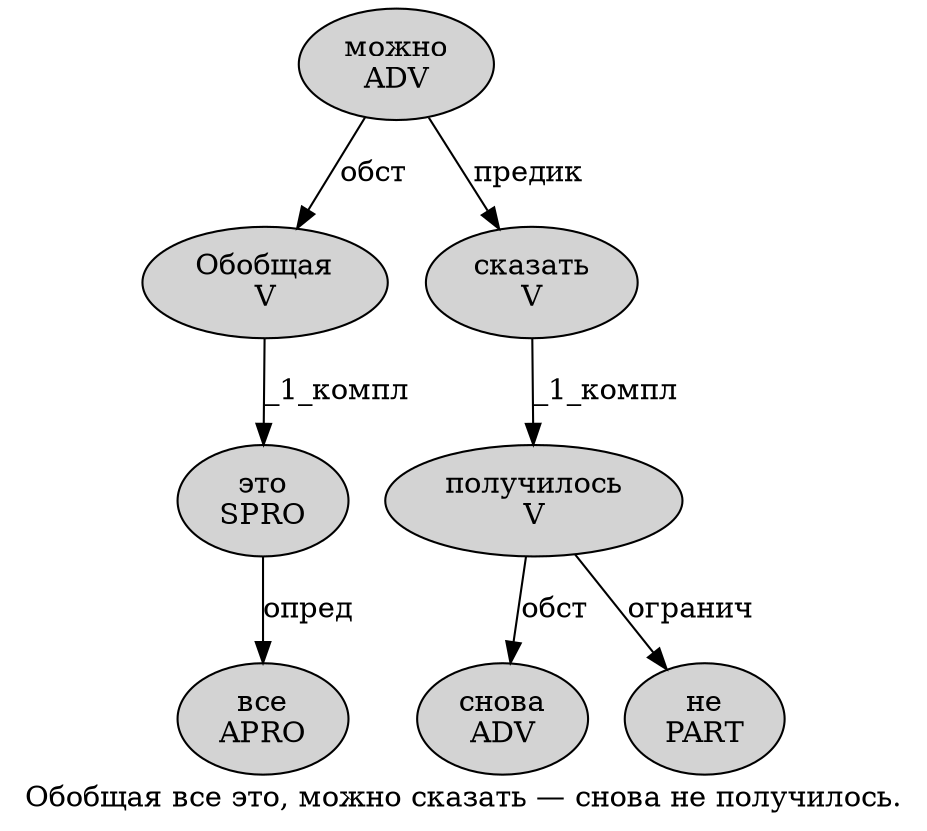 digraph SENTENCE_2893 {
	graph [label="Обобщая все это, можно сказать — снова не получилось."]
	node [style=filled]
		0 [label="Обобщая
V" color="" fillcolor=lightgray penwidth=1 shape=ellipse]
		1 [label="все
APRO" color="" fillcolor=lightgray penwidth=1 shape=ellipse]
		2 [label="это
SPRO" color="" fillcolor=lightgray penwidth=1 shape=ellipse]
		4 [label="можно
ADV" color="" fillcolor=lightgray penwidth=1 shape=ellipse]
		5 [label="сказать
V" color="" fillcolor=lightgray penwidth=1 shape=ellipse]
		7 [label="снова
ADV" color="" fillcolor=lightgray penwidth=1 shape=ellipse]
		8 [label="не
PART" color="" fillcolor=lightgray penwidth=1 shape=ellipse]
		9 [label="получилось
V" color="" fillcolor=lightgray penwidth=1 shape=ellipse]
			0 -> 2 [label="_1_компл"]
			4 -> 0 [label="обст"]
			4 -> 5 [label="предик"]
			5 -> 9 [label="_1_компл"]
			2 -> 1 [label="опред"]
			9 -> 7 [label="обст"]
			9 -> 8 [label="огранич"]
}